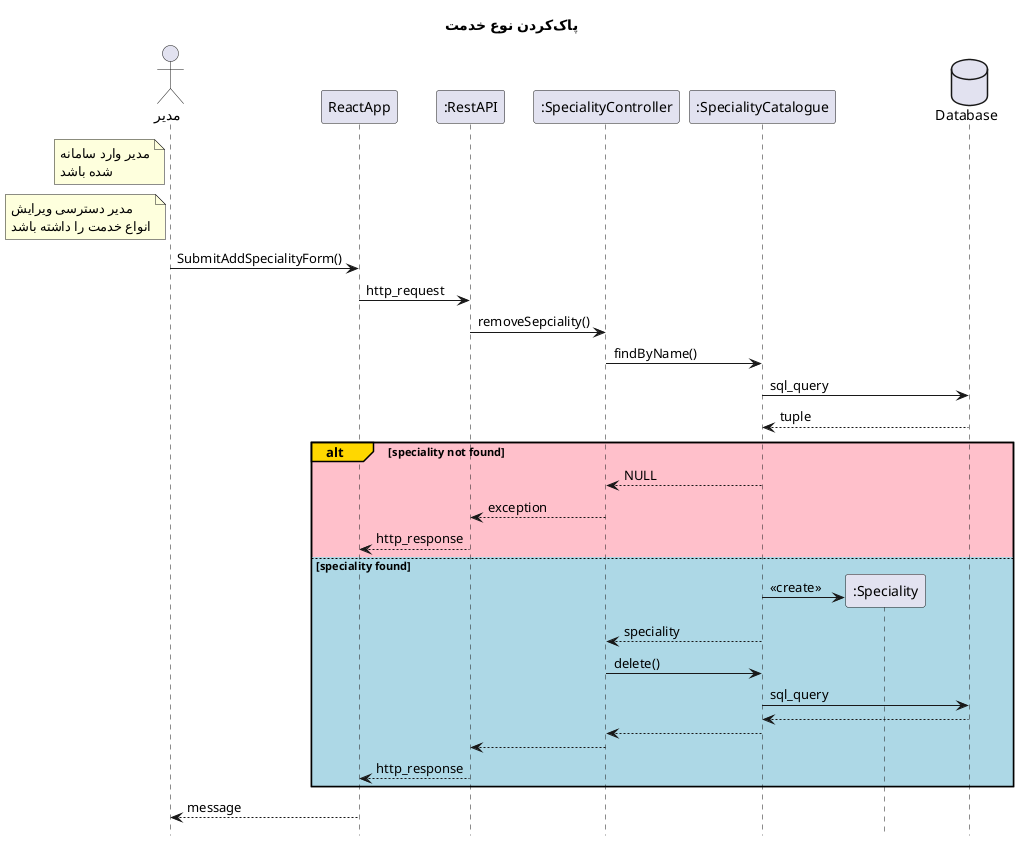 @startuml addSpeciality
hide footbox
title "پاک‌کردن نوع خدمت"
actor       "مدیر" as root
participant ReactApp
participant ":RestAPI" as RestAPI
participant ":SpecialityController" as SpecialityController
participant ":SpecialityCatalogue" as SpecialityCatalogue
participant ":Speciality" as Speciality
database Database
note left of root
    مدیر وارد سامانه
     شده باشد
end note
note left of root
    مدیر دسترسی ویرایش
    انواع خدمت را داشته باشد
end note
    
root -> ReactApp : SubmitAddSpecialityForm()
ReactApp -> RestAPI : http_request
RestAPI -> SpecialityController : removeSepciality()

SpecialityController -> SpecialityCatalogue : findByName()
SpecialityCatalogue -> Database : sql_query
return tuple

alt#Gold #Pink speciality not found

    SpecialityCatalogue --> SpecialityController: NULL
    SpecialityController --> RestAPI: exception
    RestAPI --> ReactApp : http_response

else #LightBlue speciality found

    SpecialityCatalogue -> Speciality **: <<create>>
    SpecialityCatalogue --> SpecialityController: speciality
    SpecialityController -> SpecialityCatalogue : delete()
    SpecialityCatalogue -> Database : sql_query
    return
    SpecialityCatalogue --> SpecialityController
    SpecialityController --> RestAPI
    RestAPI --> ReactApp: http_response

end

ReactApp --> root: message
@enduml
